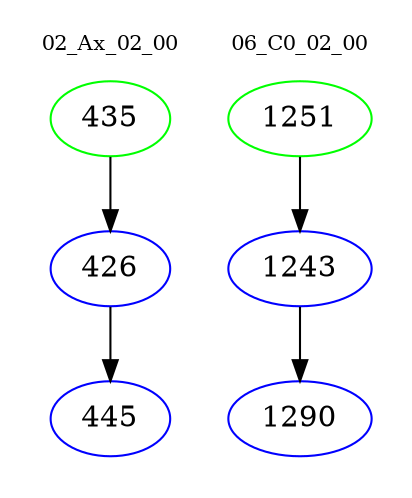 digraph{
subgraph cluster_0 {
color = white
label = "02_Ax_02_00";
fontsize=10;
T0_435 [label="435", color="green"]
T0_435 -> T0_426 [color="black"]
T0_426 [label="426", color="blue"]
T0_426 -> T0_445 [color="black"]
T0_445 [label="445", color="blue"]
}
subgraph cluster_1 {
color = white
label = "06_C0_02_00";
fontsize=10;
T1_1251 [label="1251", color="green"]
T1_1251 -> T1_1243 [color="black"]
T1_1243 [label="1243", color="blue"]
T1_1243 -> T1_1290 [color="black"]
T1_1290 [label="1290", color="blue"]
}
}
